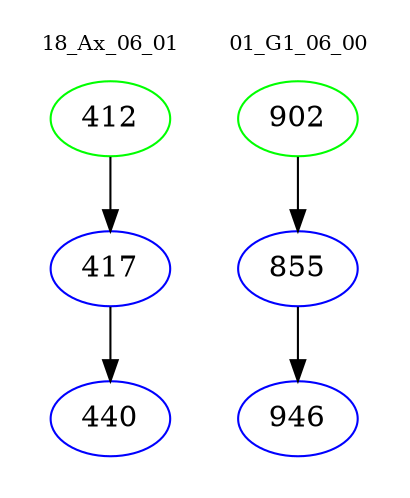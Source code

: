 digraph{
subgraph cluster_0 {
color = white
label = "18_Ax_06_01";
fontsize=10;
T0_412 [label="412", color="green"]
T0_412 -> T0_417 [color="black"]
T0_417 [label="417", color="blue"]
T0_417 -> T0_440 [color="black"]
T0_440 [label="440", color="blue"]
}
subgraph cluster_1 {
color = white
label = "01_G1_06_00";
fontsize=10;
T1_902 [label="902", color="green"]
T1_902 -> T1_855 [color="black"]
T1_855 [label="855", color="blue"]
T1_855 -> T1_946 [color="black"]
T1_946 [label="946", color="blue"]
}
}
